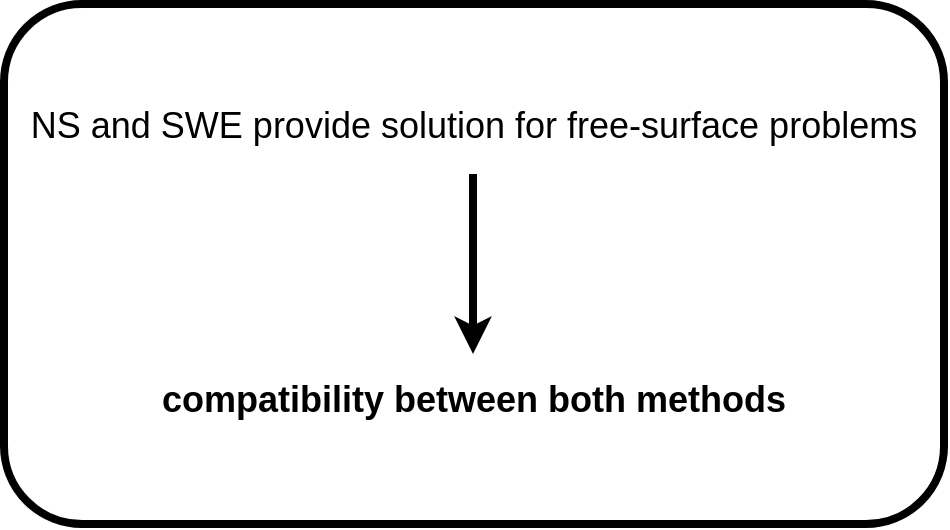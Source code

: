 <mxfile version="13.7.9" type="device"><diagram id="j04iHHsWJfaNpGCWVECA" name="Page-1"><mxGraphModel dx="1102" dy="405" grid="1" gridSize="10" guides="1" tooltips="1" connect="1" arrows="1" fold="1" page="1" pageScale="1" pageWidth="850" pageHeight="1100" math="0" shadow="0"><root><mxCell id="0"/><mxCell id="1" parent="0"/><mxCell id="j2ddG-0nKdKOv6OBjusN-1" value="&lt;font style=&quot;font-size: 18px&quot;&gt;NS and SWE provide solution for free-surface problems&lt;br&gt;&lt;/font&gt;&lt;br&gt;&lt;br&gt;&lt;br&gt;&lt;br&gt;&lt;br&gt;&lt;br&gt;&lt;br&gt;&lt;br&gt;&lt;b&gt;&lt;font style=&quot;font-size: 18px&quot;&gt;compatibility between both methods&lt;/font&gt;&lt;/b&gt;" style="rounded=1;whiteSpace=wrap;html=1;strokeWidth=4;connectable=0;" vertex="1" parent="1"><mxGeometry x="230" y="80" width="470" height="260" as="geometry"/></mxCell><mxCell id="j2ddG-0nKdKOv6OBjusN-2" value="" style="endArrow=classic;html=1;strokeWidth=4;" edge="1" parent="1"><mxGeometry width="50" height="50" relative="1" as="geometry"><mxPoint x="464.5" y="165" as="sourcePoint"/><mxPoint x="464.5" y="255" as="targetPoint"/></mxGeometry></mxCell></root></mxGraphModel></diagram></mxfile>